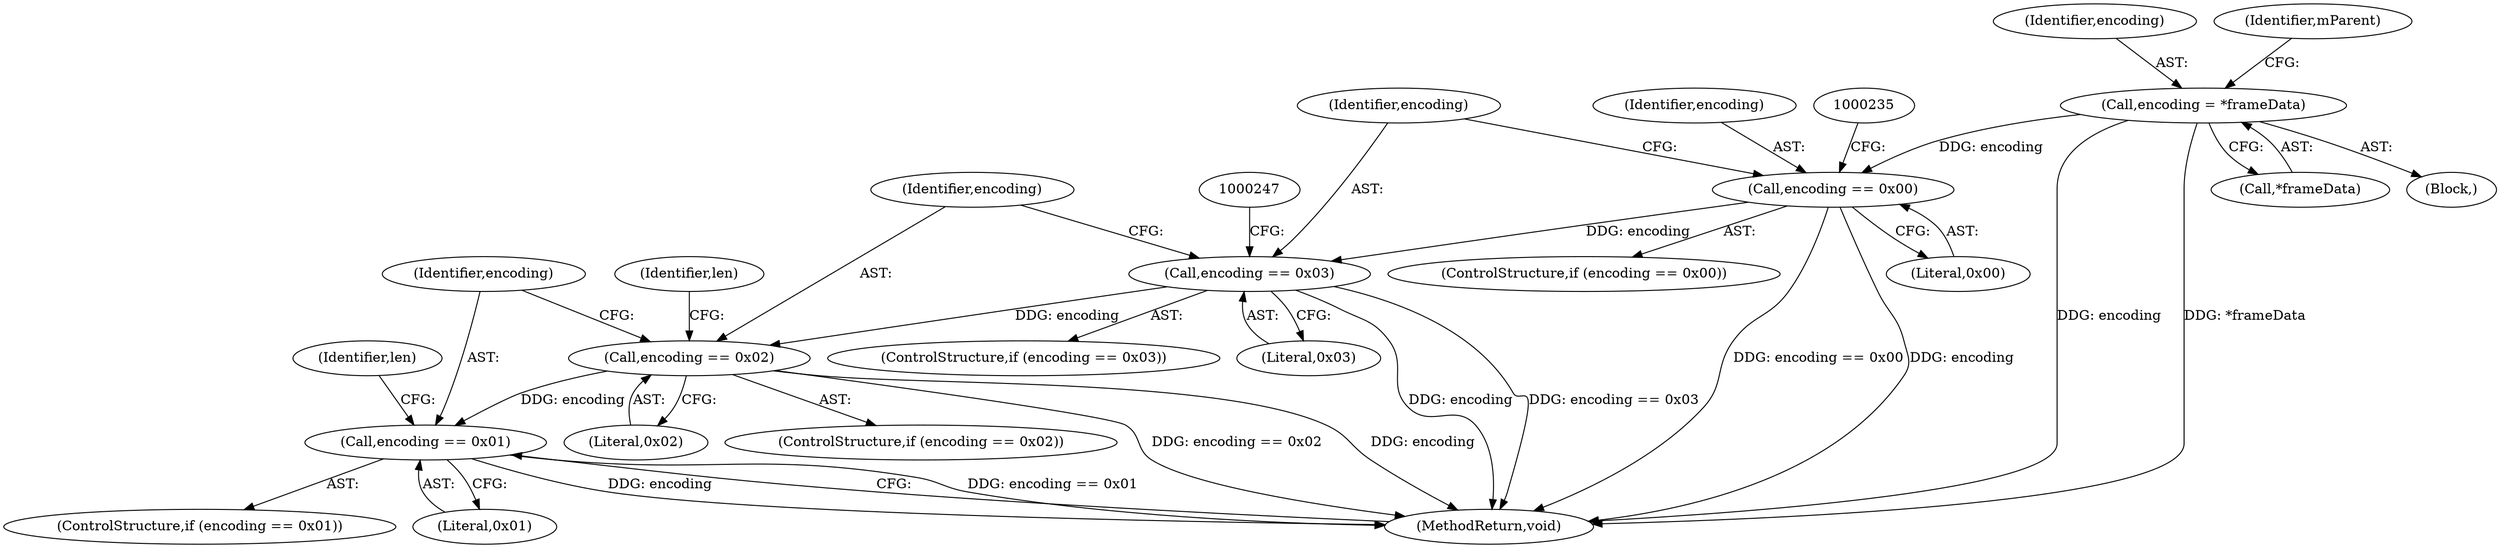 digraph "0_Android_6d0249be2275fd4086783f259f4e2c54722a7c55_0@pointer" {
"1000122" [label="(Call,encoding = *frameData)"];
"1000228" [label="(Call,encoding == 0x00)"];
"1000241" [label="(Call,encoding == 0x03)"];
"1000254" [label="(Call,encoding == 0x02)"];
"1000326" [label="(Call,encoding == 0x01)"];
"1000260" [label="(Identifier,len)"];
"1000228" [label="(Call,encoding == 0x00)"];
"1000227" [label="(ControlStructure,if (encoding == 0x00))"];
"1000254" [label="(Call,encoding == 0x02)"];
"1000256" [label="(Literal,0x02)"];
"1000229" [label="(Identifier,encoding)"];
"1000253" [label="(ControlStructure,if (encoding == 0x02))"];
"1000325" [label="(ControlStructure,if (encoding == 0x01))"];
"1000122" [label="(Call,encoding = *frameData)"];
"1000328" [label="(Literal,0x01)"];
"1000327" [label="(Identifier,encoding)"];
"1000108" [label="(Block,)"];
"1000493" [label="(MethodReturn,void)"];
"1000241" [label="(Call,encoding == 0x03)"];
"1000240" [label="(ControlStructure,if (encoding == 0x03))"];
"1000243" [label="(Literal,0x03)"];
"1000242" [label="(Identifier,encoding)"];
"1000326" [label="(Call,encoding == 0x01)"];
"1000332" [label="(Identifier,len)"];
"1000255" [label="(Identifier,encoding)"];
"1000230" [label="(Literal,0x00)"];
"1000123" [label="(Identifier,encoding)"];
"1000130" [label="(Identifier,mParent)"];
"1000124" [label="(Call,*frameData)"];
"1000122" -> "1000108"  [label="AST: "];
"1000122" -> "1000124"  [label="CFG: "];
"1000123" -> "1000122"  [label="AST: "];
"1000124" -> "1000122"  [label="AST: "];
"1000130" -> "1000122"  [label="CFG: "];
"1000122" -> "1000493"  [label="DDG: encoding"];
"1000122" -> "1000493"  [label="DDG: *frameData"];
"1000122" -> "1000228"  [label="DDG: encoding"];
"1000228" -> "1000227"  [label="AST: "];
"1000228" -> "1000230"  [label="CFG: "];
"1000229" -> "1000228"  [label="AST: "];
"1000230" -> "1000228"  [label="AST: "];
"1000235" -> "1000228"  [label="CFG: "];
"1000242" -> "1000228"  [label="CFG: "];
"1000228" -> "1000493"  [label="DDG: encoding == 0x00"];
"1000228" -> "1000493"  [label="DDG: encoding"];
"1000228" -> "1000241"  [label="DDG: encoding"];
"1000241" -> "1000240"  [label="AST: "];
"1000241" -> "1000243"  [label="CFG: "];
"1000242" -> "1000241"  [label="AST: "];
"1000243" -> "1000241"  [label="AST: "];
"1000247" -> "1000241"  [label="CFG: "];
"1000255" -> "1000241"  [label="CFG: "];
"1000241" -> "1000493"  [label="DDG: encoding"];
"1000241" -> "1000493"  [label="DDG: encoding == 0x03"];
"1000241" -> "1000254"  [label="DDG: encoding"];
"1000254" -> "1000253"  [label="AST: "];
"1000254" -> "1000256"  [label="CFG: "];
"1000255" -> "1000254"  [label="AST: "];
"1000256" -> "1000254"  [label="AST: "];
"1000260" -> "1000254"  [label="CFG: "];
"1000327" -> "1000254"  [label="CFG: "];
"1000254" -> "1000493"  [label="DDG: encoding"];
"1000254" -> "1000493"  [label="DDG: encoding == 0x02"];
"1000254" -> "1000326"  [label="DDG: encoding"];
"1000326" -> "1000325"  [label="AST: "];
"1000326" -> "1000328"  [label="CFG: "];
"1000327" -> "1000326"  [label="AST: "];
"1000328" -> "1000326"  [label="AST: "];
"1000332" -> "1000326"  [label="CFG: "];
"1000493" -> "1000326"  [label="CFG: "];
"1000326" -> "1000493"  [label="DDG: encoding == 0x01"];
"1000326" -> "1000493"  [label="DDG: encoding"];
}
